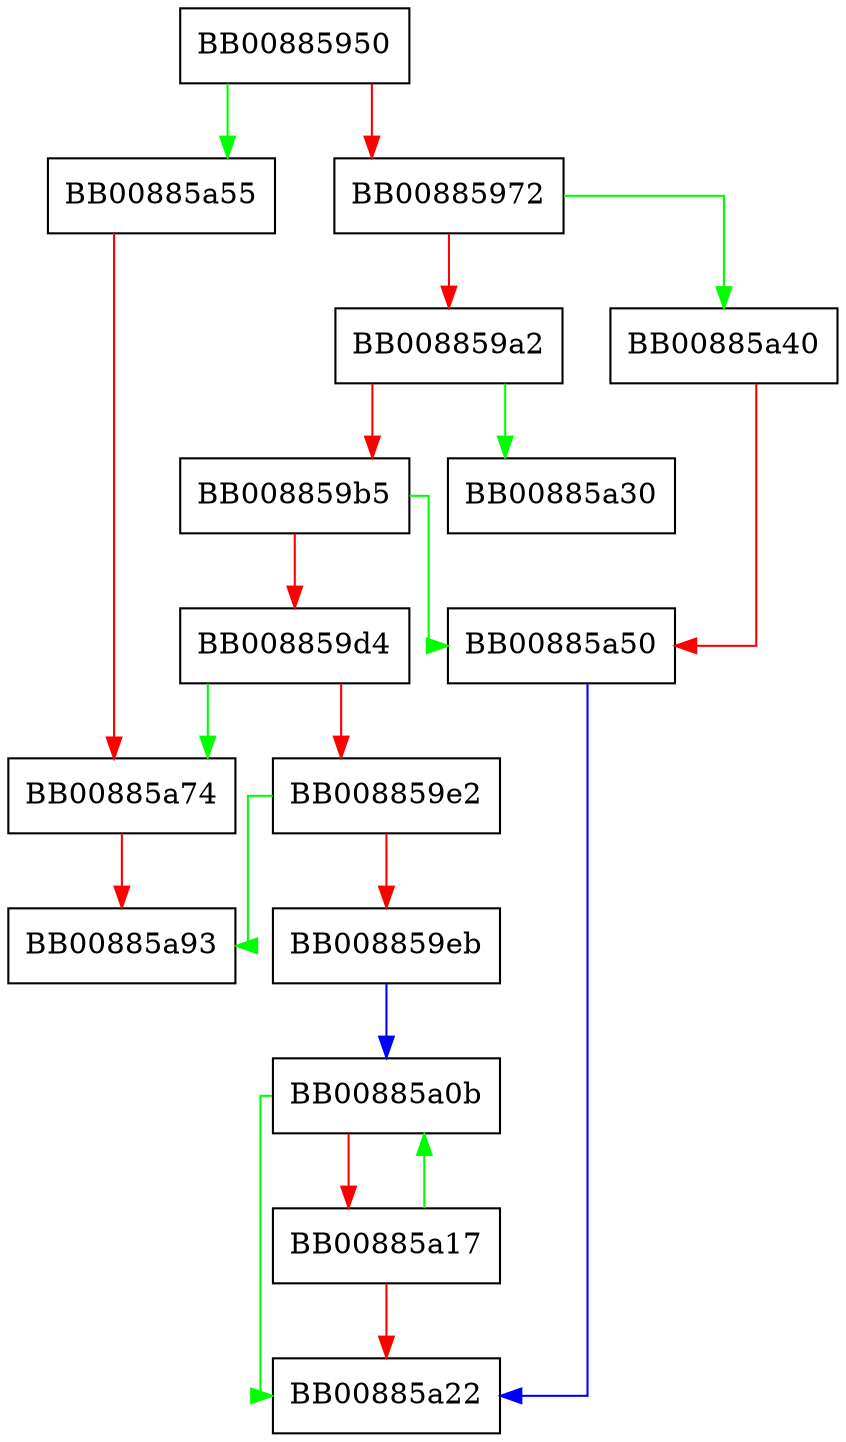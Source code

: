 digraph mremap_chunk {
  node [shape="box"];
  graph [splines=ortho];
  BB00885950 -> BB00885a55 [color="green"];
  BB00885950 -> BB00885972 [color="red"];
  BB00885972 -> BB00885a40 [color="green"];
  BB00885972 -> BB008859a2 [color="red"];
  BB008859a2 -> BB00885a30 [color="green"];
  BB008859a2 -> BB008859b5 [color="red"];
  BB008859b5 -> BB00885a50 [color="green"];
  BB008859b5 -> BB008859d4 [color="red"];
  BB008859d4 -> BB00885a74 [color="green"];
  BB008859d4 -> BB008859e2 [color="red"];
  BB008859e2 -> BB00885a93 [color="green"];
  BB008859e2 -> BB008859eb [color="red"];
  BB008859eb -> BB00885a0b [color="blue"];
  BB00885a0b -> BB00885a22 [color="green"];
  BB00885a0b -> BB00885a17 [color="red"];
  BB00885a17 -> BB00885a0b [color="green"];
  BB00885a17 -> BB00885a22 [color="red"];
  BB00885a40 -> BB00885a50 [color="red"];
  BB00885a50 -> BB00885a22 [color="blue"];
  BB00885a55 -> BB00885a74 [color="red"];
  BB00885a74 -> BB00885a93 [color="red"];
}